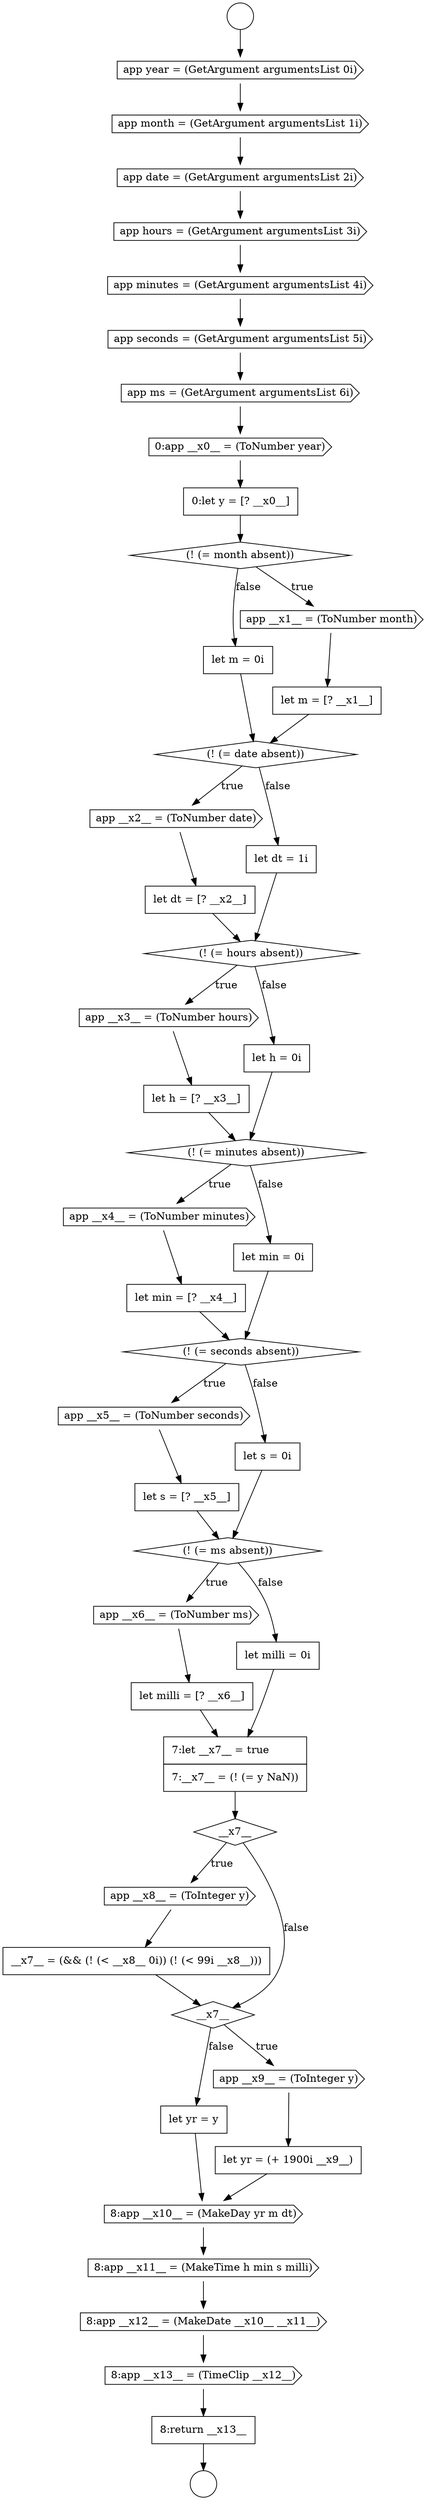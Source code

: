 digraph {
  node11581 [shape=diamond, label=<<font color="black">(! (= ms absent))</font>> color="black" fillcolor="white" style=filled]
  node11564 [shape=none, margin=0, label=<<font color="black">
    <table border="0" cellborder="1" cellspacing="0" cellpadding="10">
      <tr><td align="left">let m = 0i</td></tr>
    </table>
  </font>> color="black" fillcolor="white" style=filled]
  node11577 [shape=diamond, label=<<font color="black">(! (= seconds absent))</font>> color="black" fillcolor="white" style=filled]
  node11570 [shape=cds, label=<<font color="black">app __x3__ = (ToNumber hours)</font>> color="black" fillcolor="white" style=filled]
  node11574 [shape=cds, label=<<font color="black">app __x4__ = (ToNumber minutes)</font>> color="black" fillcolor="white" style=filled]
  node11566 [shape=cds, label=<<font color="black">app __x2__ = (ToNumber date)</font>> color="black" fillcolor="white" style=filled]
  node11579 [shape=none, margin=0, label=<<font color="black">
    <table border="0" cellborder="1" cellspacing="0" cellpadding="10">
      <tr><td align="left">let s = [? __x5__]</td></tr>
    </table>
  </font>> color="black" fillcolor="white" style=filled]
  node11572 [shape=none, margin=0, label=<<font color="black">
    <table border="0" cellborder="1" cellspacing="0" cellpadding="10">
      <tr><td align="left">let h = 0i</td></tr>
    </table>
  </font>> color="black" fillcolor="white" style=filled]
  node11571 [shape=none, margin=0, label=<<font color="black">
    <table border="0" cellborder="1" cellspacing="0" cellpadding="10">
      <tr><td align="left">let h = [? __x3__]</td></tr>
    </table>
  </font>> color="black" fillcolor="white" style=filled]
  node11556 [shape=cds, label=<<font color="black">app minutes = (GetArgument argumentsList 4i)</font>> color="black" fillcolor="white" style=filled]
  node11568 [shape=none, margin=0, label=<<font color="black">
    <table border="0" cellborder="1" cellspacing="0" cellpadding="10">
      <tr><td align="left">let dt = 1i</td></tr>
    </table>
  </font>> color="black" fillcolor="white" style=filled]
  node11588 [shape=none, margin=0, label=<<font color="black">
    <table border="0" cellborder="1" cellspacing="0" cellpadding="10">
      <tr><td align="left">__x7__ = (&amp;&amp; (! (&lt; __x8__ 0i)) (! (&lt; 99i __x8__)))</td></tr>
    </table>
  </font>> color="black" fillcolor="white" style=filled]
  node11560 [shape=none, margin=0, label=<<font color="black">
    <table border="0" cellborder="1" cellspacing="0" cellpadding="10">
      <tr><td align="left">0:let y = [? __x0__]</td></tr>
    </table>
  </font>> color="black" fillcolor="white" style=filled]
  node11596 [shape=cds, label=<<font color="black">8:app __x13__ = (TimeClip __x12__)</font>> color="black" fillcolor="white" style=filled]
  node11597 [shape=none, margin=0, label=<<font color="black">
    <table border="0" cellborder="1" cellspacing="0" cellpadding="10">
      <tr><td align="left">8:return __x13__</td></tr>
    </table>
  </font>> color="black" fillcolor="white" style=filled]
  node11555 [shape=cds, label=<<font color="black">app hours = (GetArgument argumentsList 3i)</font>> color="black" fillcolor="white" style=filled]
  node11550 [shape=circle label=" " color="black" fillcolor="white" style=filled]
  node11582 [shape=cds, label=<<font color="black">app __x6__ = (ToNumber ms)</font>> color="black" fillcolor="white" style=filled]
  node11587 [shape=cds, label=<<font color="black">app __x8__ = (ToInteger y)</font>> color="black" fillcolor="white" style=filled]
  node11565 [shape=diamond, label=<<font color="black">(! (= date absent))</font>> color="black" fillcolor="white" style=filled]
  node11592 [shape=none, margin=0, label=<<font color="black">
    <table border="0" cellborder="1" cellspacing="0" cellpadding="10">
      <tr><td align="left">let yr = y</td></tr>
    </table>
  </font>> color="black" fillcolor="white" style=filled]
  node11593 [shape=cds, label=<<font color="black">8:app __x10__ = (MakeDay yr m dt)</font>> color="black" fillcolor="white" style=filled]
  node11559 [shape=cds, label=<<font color="black">0:app __x0__ = (ToNumber year)</font>> color="black" fillcolor="white" style=filled]
  node11576 [shape=none, margin=0, label=<<font color="black">
    <table border="0" cellborder="1" cellspacing="0" cellpadding="10">
      <tr><td align="left">let min = 0i</td></tr>
    </table>
  </font>> color="black" fillcolor="white" style=filled]
  node11578 [shape=cds, label=<<font color="black">app __x5__ = (ToNumber seconds)</font>> color="black" fillcolor="white" style=filled]
  node11591 [shape=none, margin=0, label=<<font color="black">
    <table border="0" cellborder="1" cellspacing="0" cellpadding="10">
      <tr><td align="left">let yr = (+ 1900i __x9__)</td></tr>
    </table>
  </font>> color="black" fillcolor="white" style=filled]
  node11561 [shape=diamond, label=<<font color="black">(! (= month absent))</font>> color="black" fillcolor="white" style=filled]
  node11554 [shape=cds, label=<<font color="black">app date = (GetArgument argumentsList 2i)</font>> color="black" fillcolor="white" style=filled]
  node11586 [shape=diamond, label=<<font color="black">__x7__</font>> color="black" fillcolor="white" style=filled]
  node11569 [shape=diamond, label=<<font color="black">(! (= hours absent))</font>> color="black" fillcolor="white" style=filled]
  node11583 [shape=none, margin=0, label=<<font color="black">
    <table border="0" cellborder="1" cellspacing="0" cellpadding="10">
      <tr><td align="left">let milli = [? __x6__]</td></tr>
    </table>
  </font>> color="black" fillcolor="white" style=filled]
  node11551 [shape=circle label=" " color="black" fillcolor="white" style=filled]
  node11558 [shape=cds, label=<<font color="black">app ms = (GetArgument argumentsList 6i)</font>> color="black" fillcolor="white" style=filled]
  node11590 [shape=cds, label=<<font color="black">app __x9__ = (ToInteger y)</font>> color="black" fillcolor="white" style=filled]
  node11575 [shape=none, margin=0, label=<<font color="black">
    <table border="0" cellborder="1" cellspacing="0" cellpadding="10">
      <tr><td align="left">let min = [? __x4__]</td></tr>
    </table>
  </font>> color="black" fillcolor="white" style=filled]
  node11573 [shape=diamond, label=<<font color="black">(! (= minutes absent))</font>> color="black" fillcolor="white" style=filled]
  node11562 [shape=cds, label=<<font color="black">app __x1__ = (ToNumber month)</font>> color="black" fillcolor="white" style=filled]
  node11594 [shape=cds, label=<<font color="black">8:app __x11__ = (MakeTime h min s milli)</font>> color="black" fillcolor="white" style=filled]
  node11584 [shape=none, margin=0, label=<<font color="black">
    <table border="0" cellborder="1" cellspacing="0" cellpadding="10">
      <tr><td align="left">let milli = 0i</td></tr>
    </table>
  </font>> color="black" fillcolor="white" style=filled]
  node11585 [shape=none, margin=0, label=<<font color="black">
    <table border="0" cellborder="1" cellspacing="0" cellpadding="10">
      <tr><td align="left">7:let __x7__ = true</td></tr>
      <tr><td align="left">7:__x7__ = (! (= y NaN))</td></tr>
    </table>
  </font>> color="black" fillcolor="white" style=filled]
  node11567 [shape=none, margin=0, label=<<font color="black">
    <table border="0" cellborder="1" cellspacing="0" cellpadding="10">
      <tr><td align="left">let dt = [? __x2__]</td></tr>
    </table>
  </font>> color="black" fillcolor="white" style=filled]
  node11553 [shape=cds, label=<<font color="black">app month = (GetArgument argumentsList 1i)</font>> color="black" fillcolor="white" style=filled]
  node11552 [shape=cds, label=<<font color="black">app year = (GetArgument argumentsList 0i)</font>> color="black" fillcolor="white" style=filled]
  node11580 [shape=none, margin=0, label=<<font color="black">
    <table border="0" cellborder="1" cellspacing="0" cellpadding="10">
      <tr><td align="left">let s = 0i</td></tr>
    </table>
  </font>> color="black" fillcolor="white" style=filled]
  node11589 [shape=diamond, label=<<font color="black">__x7__</font>> color="black" fillcolor="white" style=filled]
  node11563 [shape=none, margin=0, label=<<font color="black">
    <table border="0" cellborder="1" cellspacing="0" cellpadding="10">
      <tr><td align="left">let m = [? __x1__]</td></tr>
    </table>
  </font>> color="black" fillcolor="white" style=filled]
  node11595 [shape=cds, label=<<font color="black">8:app __x12__ = (MakeDate __x10__ __x11__)</font>> color="black" fillcolor="white" style=filled]
  node11557 [shape=cds, label=<<font color="black">app seconds = (GetArgument argumentsList 5i)</font>> color="black" fillcolor="white" style=filled]
  node11559 -> node11560 [ color="black"]
  node11591 -> node11593 [ color="black"]
  node11568 -> node11569 [ color="black"]
  node11578 -> node11579 [ color="black"]
  node11555 -> node11556 [ color="black"]
  node11550 -> node11552 [ color="black"]
  node11567 -> node11569 [ color="black"]
  node11554 -> node11555 [ color="black"]
  node11552 -> node11553 [ color="black"]
  node11572 -> node11573 [ color="black"]
  node11569 -> node11570 [label=<<font color="black">true</font>> color="black"]
  node11569 -> node11572 [label=<<font color="black">false</font>> color="black"]
  node11579 -> node11581 [ color="black"]
  node11586 -> node11587 [label=<<font color="black">true</font>> color="black"]
  node11586 -> node11589 [label=<<font color="black">false</font>> color="black"]
  node11583 -> node11585 [ color="black"]
  node11570 -> node11571 [ color="black"]
  node11565 -> node11566 [label=<<font color="black">true</font>> color="black"]
  node11565 -> node11568 [label=<<font color="black">false</font>> color="black"]
  node11561 -> node11562 [label=<<font color="black">true</font>> color="black"]
  node11561 -> node11564 [label=<<font color="black">false</font>> color="black"]
  node11595 -> node11596 [ color="black"]
  node11562 -> node11563 [ color="black"]
  node11574 -> node11575 [ color="black"]
  node11594 -> node11595 [ color="black"]
  node11590 -> node11591 [ color="black"]
  node11564 -> node11565 [ color="black"]
  node11560 -> node11561 [ color="black"]
  node11587 -> node11588 [ color="black"]
  node11580 -> node11581 [ color="black"]
  node11573 -> node11574 [label=<<font color="black">true</font>> color="black"]
  node11573 -> node11576 [label=<<font color="black">false</font>> color="black"]
  node11577 -> node11578 [label=<<font color="black">true</font>> color="black"]
  node11577 -> node11580 [label=<<font color="black">false</font>> color="black"]
  node11575 -> node11577 [ color="black"]
  node11588 -> node11589 [ color="black"]
  node11596 -> node11597 [ color="black"]
  node11584 -> node11585 [ color="black"]
  node11563 -> node11565 [ color="black"]
  node11593 -> node11594 [ color="black"]
  node11585 -> node11586 [ color="black"]
  node11556 -> node11557 [ color="black"]
  node11592 -> node11593 [ color="black"]
  node11581 -> node11582 [label=<<font color="black">true</font>> color="black"]
  node11581 -> node11584 [label=<<font color="black">false</font>> color="black"]
  node11571 -> node11573 [ color="black"]
  node11582 -> node11583 [ color="black"]
  node11589 -> node11590 [label=<<font color="black">true</font>> color="black"]
  node11589 -> node11592 [label=<<font color="black">false</font>> color="black"]
  node11553 -> node11554 [ color="black"]
  node11576 -> node11577 [ color="black"]
  node11566 -> node11567 [ color="black"]
  node11558 -> node11559 [ color="black"]
  node11557 -> node11558 [ color="black"]
  node11597 -> node11551 [ color="black"]
}
